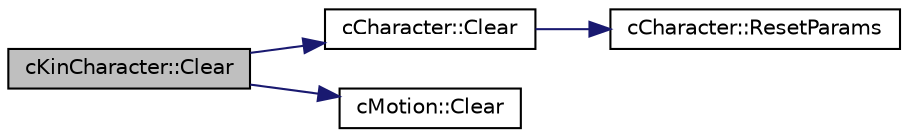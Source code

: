 digraph "cKinCharacter::Clear"
{
 // LATEX_PDF_SIZE
  edge [fontname="Helvetica",fontsize="10",labelfontname="Helvetica",labelfontsize="10"];
  node [fontname="Helvetica",fontsize="10",shape=record];
  rankdir="LR";
  Node1 [label="cKinCharacter::Clear",height=0.2,width=0.4,color="black", fillcolor="grey75", style="filled", fontcolor="black",tooltip=" "];
  Node1 -> Node2 [color="midnightblue",fontsize="10",style="solid",fontname="Helvetica"];
  Node2 [label="cCharacter::Clear",height=0.2,width=0.4,color="black", fillcolor="white", style="filled",URL="$classc_character.html#a2d926f76d5f26771bfb2c33d8b5b09a0",tooltip=" "];
  Node2 -> Node3 [color="midnightblue",fontsize="10",style="solid",fontname="Helvetica"];
  Node3 [label="cCharacter::ResetParams",height=0.2,width=0.4,color="black", fillcolor="white", style="filled",URL="$classc_character.html#a293e1d0091db9b1ff7f526a66a3a53b6",tooltip=" "];
  Node1 -> Node4 [color="midnightblue",fontsize="10",style="solid",fontname="Helvetica"];
  Node4 [label="cMotion::Clear",height=0.2,width=0.4,color="black", fillcolor="white", style="filled",URL="$classc_motion.html#a28214fbd90812de3143b7a716df52d35",tooltip=" "];
}
